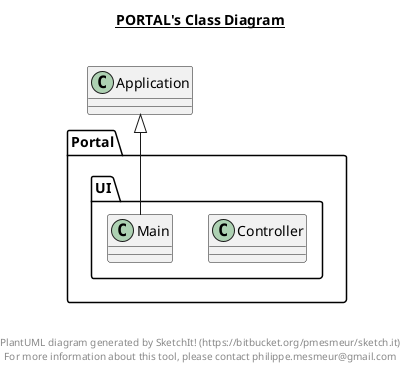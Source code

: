 @startuml

title __PORTAL's Class Diagram__\n

  package Portal.UI {
    class Controller {
    }
  }
  

  package Portal.UI {
    class Main {
    }
  }
  

  Main -up-|> Application


right footer


PlantUML diagram generated by SketchIt! (https://bitbucket.org/pmesmeur/sketch.it)
For more information about this tool, please contact philippe.mesmeur@gmail.com
endfooter

@enduml

